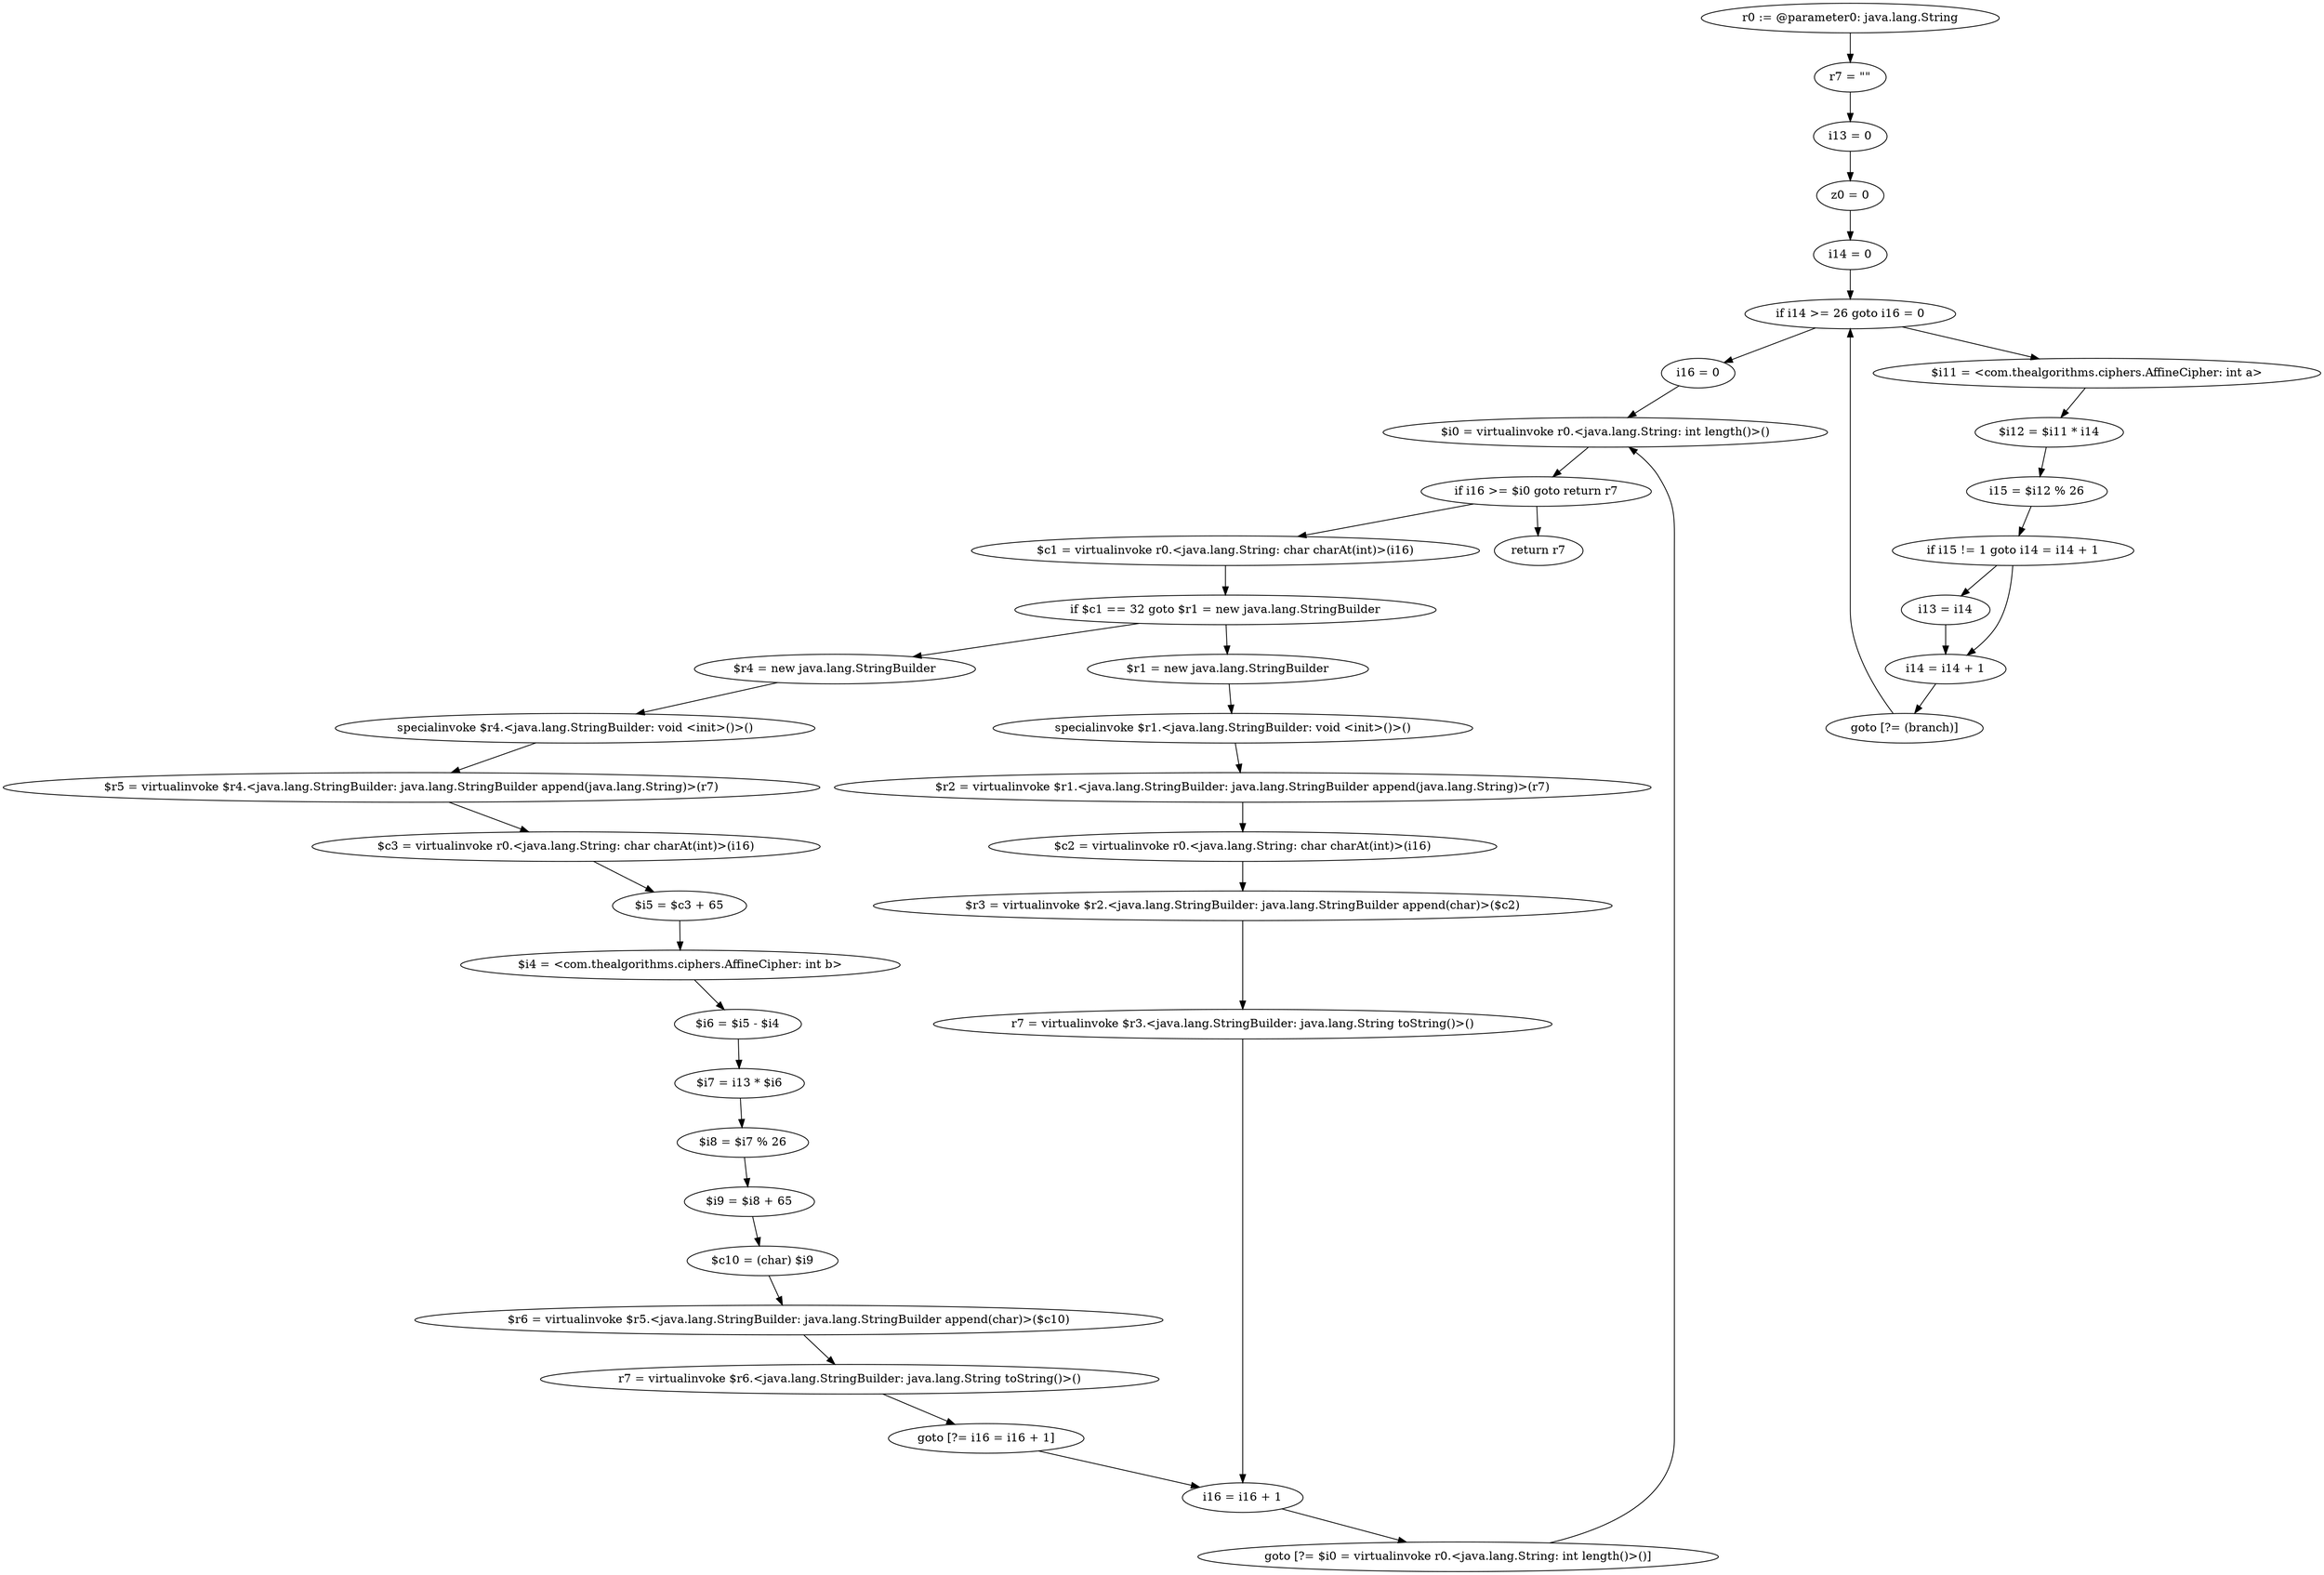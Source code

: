 digraph "unitGraph" {
    "r0 := @parameter0: java.lang.String"
    "r7 = \"\""
    "i13 = 0"
    "z0 = 0"
    "i14 = 0"
    "if i14 >= 26 goto i16 = 0"
    "$i11 = <com.thealgorithms.ciphers.AffineCipher: int a>"
    "$i12 = $i11 * i14"
    "i15 = $i12 % 26"
    "if i15 != 1 goto i14 = i14 + 1"
    "i13 = i14"
    "i14 = i14 + 1"
    "goto [?= (branch)]"
    "i16 = 0"
    "$i0 = virtualinvoke r0.<java.lang.String: int length()>()"
    "if i16 >= $i0 goto return r7"
    "$c1 = virtualinvoke r0.<java.lang.String: char charAt(int)>(i16)"
    "if $c1 == 32 goto $r1 = new java.lang.StringBuilder"
    "$r4 = new java.lang.StringBuilder"
    "specialinvoke $r4.<java.lang.StringBuilder: void <init>()>()"
    "$r5 = virtualinvoke $r4.<java.lang.StringBuilder: java.lang.StringBuilder append(java.lang.String)>(r7)"
    "$c3 = virtualinvoke r0.<java.lang.String: char charAt(int)>(i16)"
    "$i5 = $c3 + 65"
    "$i4 = <com.thealgorithms.ciphers.AffineCipher: int b>"
    "$i6 = $i5 - $i4"
    "$i7 = i13 * $i6"
    "$i8 = $i7 % 26"
    "$i9 = $i8 + 65"
    "$c10 = (char) $i9"
    "$r6 = virtualinvoke $r5.<java.lang.StringBuilder: java.lang.StringBuilder append(char)>($c10)"
    "r7 = virtualinvoke $r6.<java.lang.StringBuilder: java.lang.String toString()>()"
    "goto [?= i16 = i16 + 1]"
    "$r1 = new java.lang.StringBuilder"
    "specialinvoke $r1.<java.lang.StringBuilder: void <init>()>()"
    "$r2 = virtualinvoke $r1.<java.lang.StringBuilder: java.lang.StringBuilder append(java.lang.String)>(r7)"
    "$c2 = virtualinvoke r0.<java.lang.String: char charAt(int)>(i16)"
    "$r3 = virtualinvoke $r2.<java.lang.StringBuilder: java.lang.StringBuilder append(char)>($c2)"
    "r7 = virtualinvoke $r3.<java.lang.StringBuilder: java.lang.String toString()>()"
    "i16 = i16 + 1"
    "goto [?= $i0 = virtualinvoke r0.<java.lang.String: int length()>()]"
    "return r7"
    "r0 := @parameter0: java.lang.String"->"r7 = \"\"";
    "r7 = \"\""->"i13 = 0";
    "i13 = 0"->"z0 = 0";
    "z0 = 0"->"i14 = 0";
    "i14 = 0"->"if i14 >= 26 goto i16 = 0";
    "if i14 >= 26 goto i16 = 0"->"$i11 = <com.thealgorithms.ciphers.AffineCipher: int a>";
    "if i14 >= 26 goto i16 = 0"->"i16 = 0";
    "$i11 = <com.thealgorithms.ciphers.AffineCipher: int a>"->"$i12 = $i11 * i14";
    "$i12 = $i11 * i14"->"i15 = $i12 % 26";
    "i15 = $i12 % 26"->"if i15 != 1 goto i14 = i14 + 1";
    "if i15 != 1 goto i14 = i14 + 1"->"i13 = i14";
    "if i15 != 1 goto i14 = i14 + 1"->"i14 = i14 + 1";
    "i13 = i14"->"i14 = i14 + 1";
    "i14 = i14 + 1"->"goto [?= (branch)]";
    "goto [?= (branch)]"->"if i14 >= 26 goto i16 = 0";
    "i16 = 0"->"$i0 = virtualinvoke r0.<java.lang.String: int length()>()";
    "$i0 = virtualinvoke r0.<java.lang.String: int length()>()"->"if i16 >= $i0 goto return r7";
    "if i16 >= $i0 goto return r7"->"$c1 = virtualinvoke r0.<java.lang.String: char charAt(int)>(i16)";
    "if i16 >= $i0 goto return r7"->"return r7";
    "$c1 = virtualinvoke r0.<java.lang.String: char charAt(int)>(i16)"->"if $c1 == 32 goto $r1 = new java.lang.StringBuilder";
    "if $c1 == 32 goto $r1 = new java.lang.StringBuilder"->"$r4 = new java.lang.StringBuilder";
    "if $c1 == 32 goto $r1 = new java.lang.StringBuilder"->"$r1 = new java.lang.StringBuilder";
    "$r4 = new java.lang.StringBuilder"->"specialinvoke $r4.<java.lang.StringBuilder: void <init>()>()";
    "specialinvoke $r4.<java.lang.StringBuilder: void <init>()>()"->"$r5 = virtualinvoke $r4.<java.lang.StringBuilder: java.lang.StringBuilder append(java.lang.String)>(r7)";
    "$r5 = virtualinvoke $r4.<java.lang.StringBuilder: java.lang.StringBuilder append(java.lang.String)>(r7)"->"$c3 = virtualinvoke r0.<java.lang.String: char charAt(int)>(i16)";
    "$c3 = virtualinvoke r0.<java.lang.String: char charAt(int)>(i16)"->"$i5 = $c3 + 65";
    "$i5 = $c3 + 65"->"$i4 = <com.thealgorithms.ciphers.AffineCipher: int b>";
    "$i4 = <com.thealgorithms.ciphers.AffineCipher: int b>"->"$i6 = $i5 - $i4";
    "$i6 = $i5 - $i4"->"$i7 = i13 * $i6";
    "$i7 = i13 * $i6"->"$i8 = $i7 % 26";
    "$i8 = $i7 % 26"->"$i9 = $i8 + 65";
    "$i9 = $i8 + 65"->"$c10 = (char) $i9";
    "$c10 = (char) $i9"->"$r6 = virtualinvoke $r5.<java.lang.StringBuilder: java.lang.StringBuilder append(char)>($c10)";
    "$r6 = virtualinvoke $r5.<java.lang.StringBuilder: java.lang.StringBuilder append(char)>($c10)"->"r7 = virtualinvoke $r6.<java.lang.StringBuilder: java.lang.String toString()>()";
    "r7 = virtualinvoke $r6.<java.lang.StringBuilder: java.lang.String toString()>()"->"goto [?= i16 = i16 + 1]";
    "goto [?= i16 = i16 + 1]"->"i16 = i16 + 1";
    "$r1 = new java.lang.StringBuilder"->"specialinvoke $r1.<java.lang.StringBuilder: void <init>()>()";
    "specialinvoke $r1.<java.lang.StringBuilder: void <init>()>()"->"$r2 = virtualinvoke $r1.<java.lang.StringBuilder: java.lang.StringBuilder append(java.lang.String)>(r7)";
    "$r2 = virtualinvoke $r1.<java.lang.StringBuilder: java.lang.StringBuilder append(java.lang.String)>(r7)"->"$c2 = virtualinvoke r0.<java.lang.String: char charAt(int)>(i16)";
    "$c2 = virtualinvoke r0.<java.lang.String: char charAt(int)>(i16)"->"$r3 = virtualinvoke $r2.<java.lang.StringBuilder: java.lang.StringBuilder append(char)>($c2)";
    "$r3 = virtualinvoke $r2.<java.lang.StringBuilder: java.lang.StringBuilder append(char)>($c2)"->"r7 = virtualinvoke $r3.<java.lang.StringBuilder: java.lang.String toString()>()";
    "r7 = virtualinvoke $r3.<java.lang.StringBuilder: java.lang.String toString()>()"->"i16 = i16 + 1";
    "i16 = i16 + 1"->"goto [?= $i0 = virtualinvoke r0.<java.lang.String: int length()>()]";
    "goto [?= $i0 = virtualinvoke r0.<java.lang.String: int length()>()]"->"$i0 = virtualinvoke r0.<java.lang.String: int length()>()";
}
